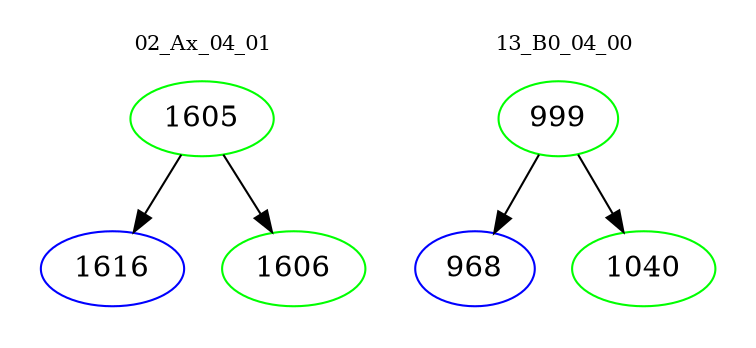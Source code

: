 digraph{
subgraph cluster_0 {
color = white
label = "02_Ax_04_01";
fontsize=10;
T0_1605 [label="1605", color="green"]
T0_1605 -> T0_1616 [color="black"]
T0_1616 [label="1616", color="blue"]
T0_1605 -> T0_1606 [color="black"]
T0_1606 [label="1606", color="green"]
}
subgraph cluster_1 {
color = white
label = "13_B0_04_00";
fontsize=10;
T1_999 [label="999", color="green"]
T1_999 -> T1_968 [color="black"]
T1_968 [label="968", color="blue"]
T1_999 -> T1_1040 [color="black"]
T1_1040 [label="1040", color="green"]
}
}
